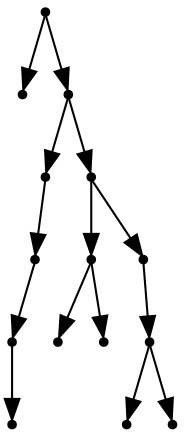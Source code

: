 digraph {
  14 [shape=point];
  0 [shape=point];
  13 [shape=point];
  4 [shape=point];
  3 [shape=point];
  2 [shape=point];
  1 [shape=point];
  12 [shape=point];
  7 [shape=point];
  5 [shape=point];
  6 [shape=point];
  11 [shape=point];
  10 [shape=point];
  8 [shape=point];
  9 [shape=point];
14 -> 0;
14 -> 13;
13 -> 4;
4 -> 3;
3 -> 2;
2 -> 1;
13 -> 12;
12 -> 7;
7 -> 5;
7 -> 6;
12 -> 11;
11 -> 10;
10 -> 8;
10 -> 9;
}
